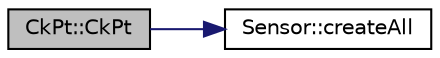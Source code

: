digraph "CkPt::CkPt"
{
  edge [fontname="Helvetica",fontsize="10",labelfontname="Helvetica",labelfontsize="10"];
  node [fontname="Helvetica",fontsize="10",shape=record];
  rankdir="LR";
  Node0 [label="CkPt::CkPt",height=0.2,width=0.4,color="black", fillcolor="grey75", style="filled", fontcolor="black"];
  Node0 -> Node1 [color="midnightblue",fontsize="10",style="solid"];
  Node1 [label="Sensor::createAll",height=0.2,width=0.4,color="black", fillcolor="white", style="filled",URL="$class_sensor.html#a03b33db349b28448615318739bc9101f"];
}
